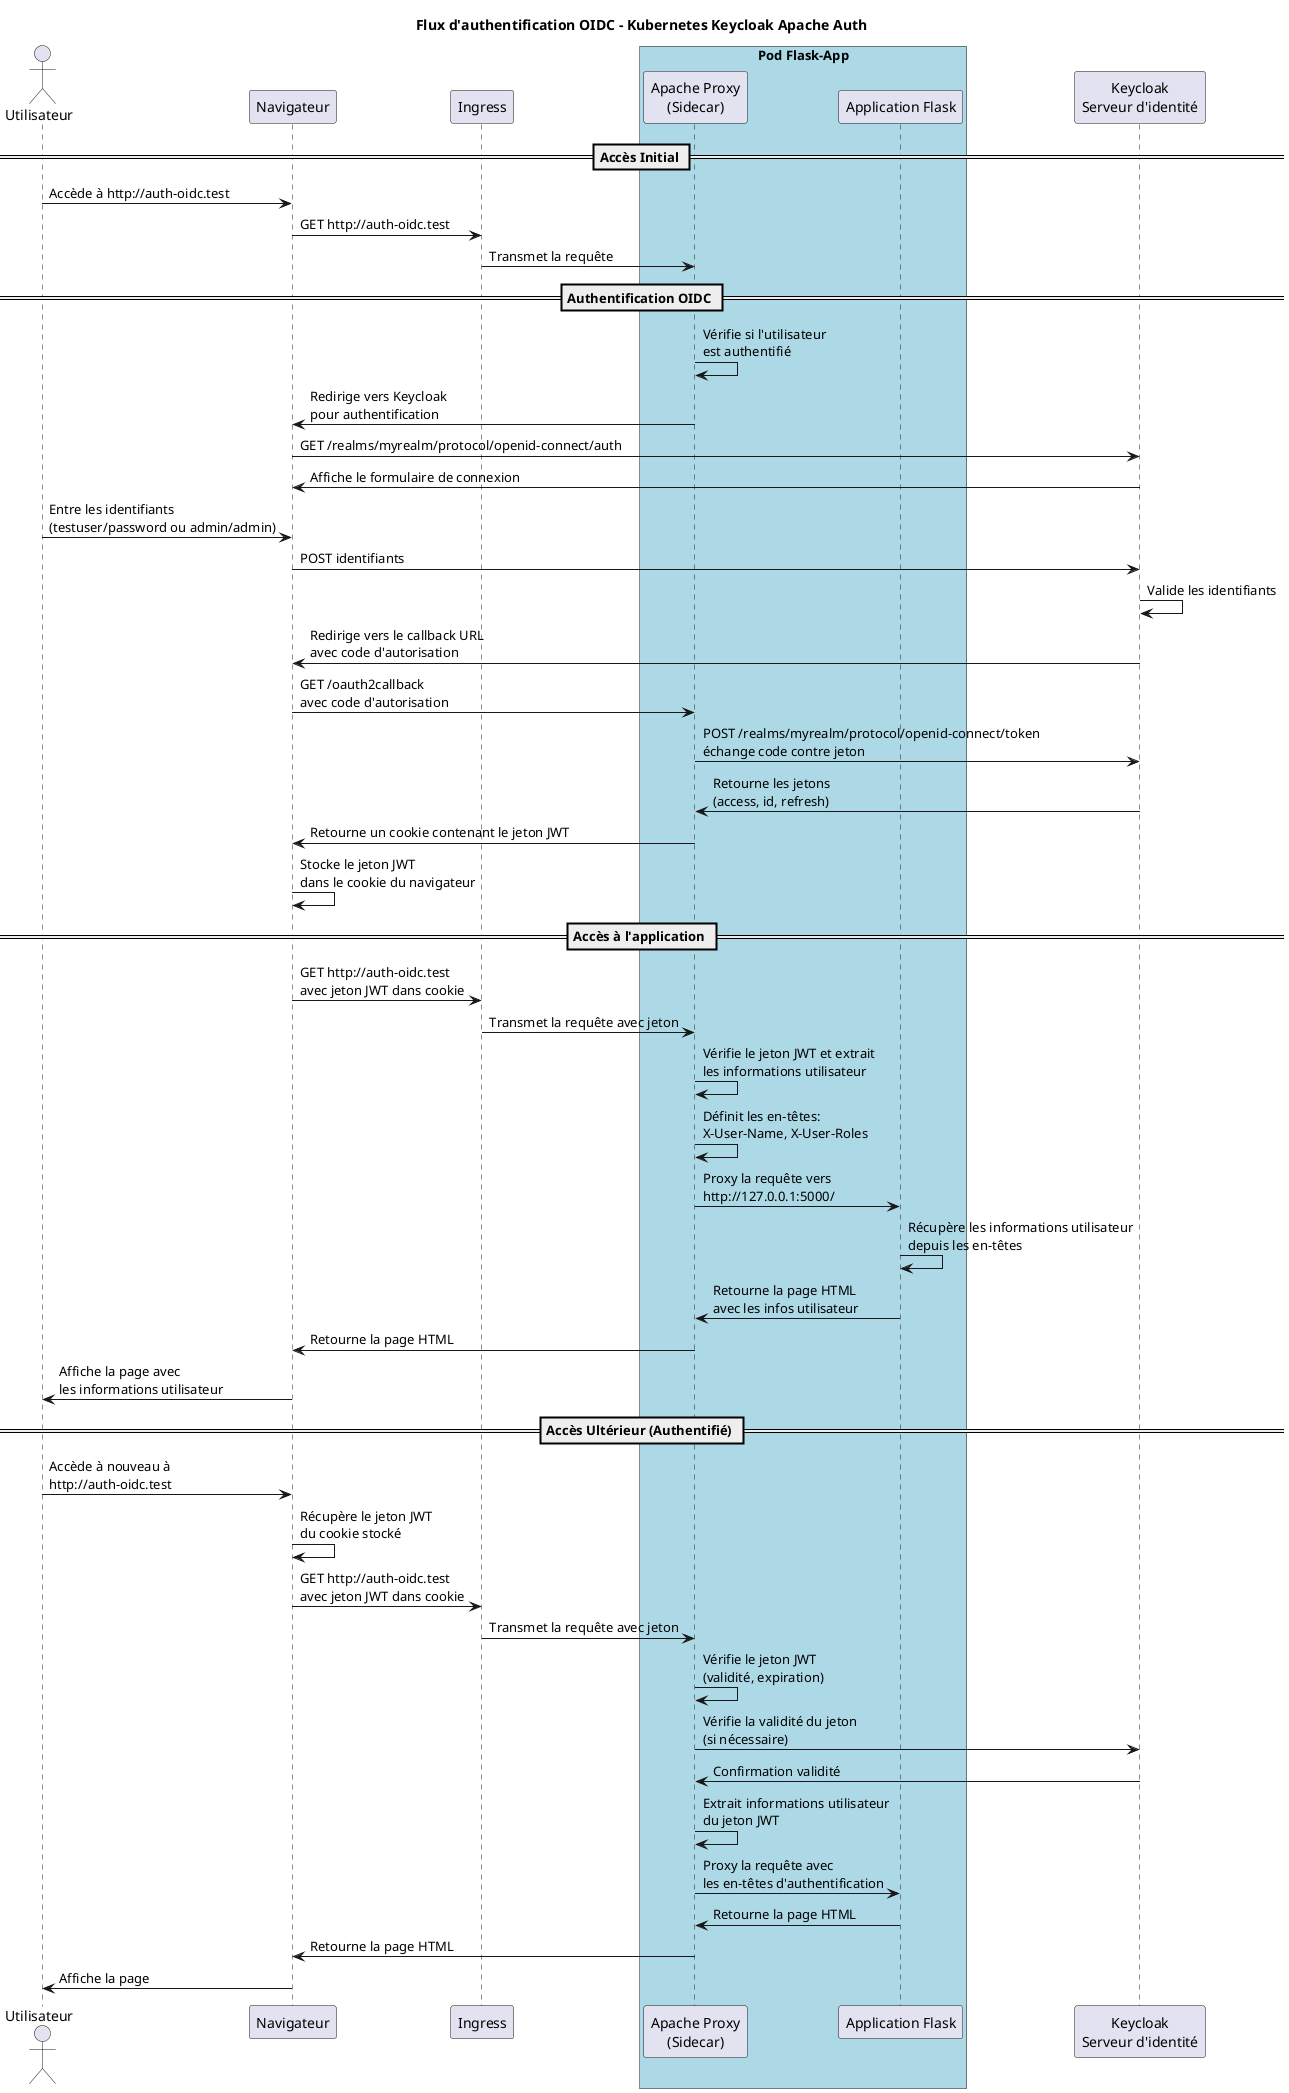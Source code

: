 @startuml
title Flux d'authentification OIDC - Kubernetes Keycloak Apache Auth

actor "Utilisateur" as user
participant "Navigateur" as browser
participant "Ingress" as ingress
box "Pod Flask-App" #LightBlue
    participant "Apache Proxy\n(Sidecar)" as apache
    participant "Application Flask" as flask
end box
participant "Keycloak\nServeur d'identité" as keycloak

== Accès Initial ==
user -> browser: Accède à http://auth-oidc.test
browser -> ingress: GET http://auth-oidc.test
ingress -> apache: Transmet la requête

== Authentification OIDC ==
apache -> apache: Vérifie si l'utilisateur\nest authentifié
apache -> browser: Redirige vers Keycloak\npour authentification
browser -> keycloak: GET /realms/myrealm/protocol/openid-connect/auth
keycloak -> browser: Affiche le formulaire de connexion
user -> browser: Entre les identifiants\n(testuser/password ou admin/admin)
browser -> keycloak: POST identifiants
keycloak -> keycloak: Valide les identifiants
keycloak -> browser: Redirige vers le callback URL\navec code d'autorisation
browser -> apache: GET /oauth2callback\navec code d'autorisation
apache -> keycloak: POST /realms/myrealm/protocol/openid-connect/token\néchange code contre jeton
keycloak -> apache: Retourne les jetons\n(access, id, refresh)
apache -> browser: Retourne un cookie contenant le jeton JWT
browser -> browser: Stocke le jeton JWT\ndans le cookie du navigateur

== Accès à l'application ==
browser -> ingress: GET http://auth-oidc.test\navec jeton JWT dans cookie
ingress -> apache: Transmet la requête avec jeton
apache -> apache: Vérifie le jeton JWT et extrait\nles informations utilisateur
apache -> apache: Définit les en-têtes:\nX-User-Name, X-User-Roles
apache -> flask: Proxy la requête vers\nhttp://127.0.0.1:5000/
flask -> flask: Récupère les informations utilisateur\ndepuis les en-têtes
flask -> apache: Retourne la page HTML\navec les infos utilisateur
apache -> browser: Retourne la page HTML
browser -> user: Affiche la page avec\nles informations utilisateur

== Accès Ultérieur (Authentifié) ==
user -> browser: Accède à nouveau à\nhttp://auth-oidc.test
browser -> browser: Récupère le jeton JWT\ndu cookie stocké
browser -> ingress: GET http://auth-oidc.test\navec jeton JWT dans cookie
ingress -> apache: Transmet la requête avec jeton
apache -> apache: Vérifie le jeton JWT\n(validité, expiration)
apache -> keycloak: Vérifie la validité du jeton\n(si nécessaire)
keycloak -> apache: Confirmation validité
apache -> apache: Extrait informations utilisateur\ndu jeton JWT
apache -> flask: Proxy la requête avec\nles en-têtes d'authentification
flask -> apache: Retourne la page HTML
apache -> browser: Retourne la page HTML
browser -> user: Affiche la page

@enduml 